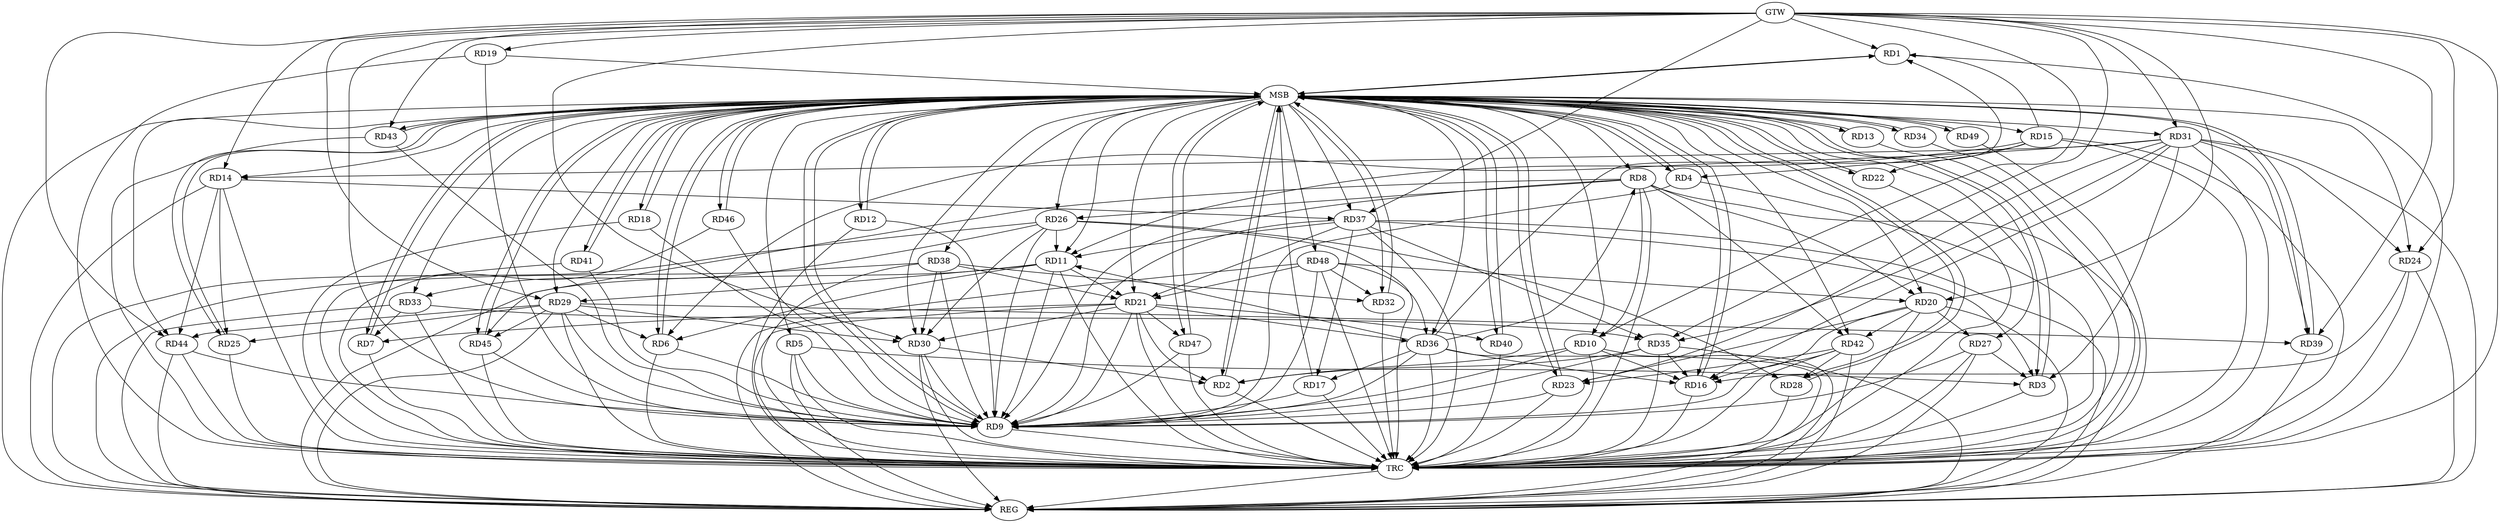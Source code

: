 strict digraph G {
  RD1 [ label="RD1" ];
  RD2 [ label="RD2" ];
  RD3 [ label="RD3" ];
  RD4 [ label="RD4" ];
  RD5 [ label="RD5" ];
  RD6 [ label="RD6" ];
  RD7 [ label="RD7" ];
  RD8 [ label="RD8" ];
  RD9 [ label="RD9" ];
  RD10 [ label="RD10" ];
  RD11 [ label="RD11" ];
  RD12 [ label="RD12" ];
  RD13 [ label="RD13" ];
  RD14 [ label="RD14" ];
  RD15 [ label="RD15" ];
  RD16 [ label="RD16" ];
  RD17 [ label="RD17" ];
  RD18 [ label="RD18" ];
  RD19 [ label="RD19" ];
  RD20 [ label="RD20" ];
  RD21 [ label="RD21" ];
  RD22 [ label="RD22" ];
  RD23 [ label="RD23" ];
  RD24 [ label="RD24" ];
  RD25 [ label="RD25" ];
  RD26 [ label="RD26" ];
  RD27 [ label="RD27" ];
  RD28 [ label="RD28" ];
  RD29 [ label="RD29" ];
  RD30 [ label="RD30" ];
  RD31 [ label="RD31" ];
  RD32 [ label="RD32" ];
  RD33 [ label="RD33" ];
  RD34 [ label="RD34" ];
  RD35 [ label="RD35" ];
  RD36 [ label="RD36" ];
  RD37 [ label="RD37" ];
  RD38 [ label="RD38" ];
  RD39 [ label="RD39" ];
  RD40 [ label="RD40" ];
  RD41 [ label="RD41" ];
  RD42 [ label="RD42" ];
  RD43 [ label="RD43" ];
  RD44 [ label="RD44" ];
  RD45 [ label="RD45" ];
  RD46 [ label="RD46" ];
  RD47 [ label="RD47" ];
  RD48 [ label="RD48" ];
  RD49 [ label="RD49" ];
  GTW [ label="GTW" ];
  REG [ label="REG" ];
  MSB [ label="MSB" ];
  TRC [ label="TRC" ];
  RD15 -> RD1;
  RD36 -> RD1;
  RD10 -> RD2;
  RD21 -> RD2;
  RD30 -> RD2;
  RD35 -> RD2;
  RD5 -> RD3;
  RD27 -> RD3;
  RD31 -> RD3;
  RD37 -> RD3;
  RD15 -> RD4;
  RD5 -> RD9;
  RD11 -> RD6;
  RD29 -> RD6;
  RD31 -> RD6;
  RD21 -> RD7;
  RD33 -> RD7;
  RD8 -> RD9;
  RD8 -> RD10;
  RD8 -> RD20;
  RD8 -> RD26;
  RD36 -> RD8;
  RD8 -> RD42;
  RD8 -> RD45;
  RD21 -> RD9;
  RD37 -> RD9;
  RD48 -> RD9;
  RD10 -> RD16;
  RD15 -> RD11;
  RD11 -> RD21;
  RD26 -> RD11;
  RD11 -> RD29;
  RD36 -> RD11;
  RD37 -> RD11;
  RD14 -> RD25;
  RD31 -> RD14;
  RD14 -> RD37;
  RD14 -> RD44;
  RD15 -> RD22;
  RD20 -> RD16;
  RD24 -> RD16;
  RD31 -> RD16;
  RD35 -> RD16;
  RD36 -> RD16;
  RD36 -> RD17;
  RD37 -> RD17;
  RD20 -> RD23;
  RD20 -> RD27;
  RD20 -> RD42;
  RD48 -> RD20;
  RD21 -> RD30;
  RD21 -> RD36;
  RD37 -> RD21;
  RD38 -> RD21;
  RD21 -> RD40;
  RD21 -> RD47;
  RD48 -> RD21;
  RD31 -> RD23;
  RD42 -> RD23;
  RD31 -> RD24;
  RD29 -> RD25;
  RD26 -> RD28;
  RD26 -> RD30;
  RD26 -> RD33;
  RD42 -> RD28;
  RD29 -> RD30;
  RD29 -> RD39;
  RD29 -> RD44;
  RD29 -> RD45;
  RD38 -> RD30;
  RD31 -> RD35;
  RD31 -> RD39;
  RD38 -> RD32;
  RD48 -> RD32;
  RD33 -> RD35;
  RD37 -> RD35;
  RD48 -> RD36;
  GTW -> RD10;
  GTW -> RD44;
  GTW -> RD31;
  GTW -> RD37;
  GTW -> RD9;
  GTW -> RD39;
  GTW -> RD20;
  GTW -> RD30;
  GTW -> RD24;
  GTW -> RD19;
  GTW -> RD43;
  GTW -> RD1;
  GTW -> RD35;
  GTW -> RD14;
  GTW -> RD29;
  RD5 -> REG;
  RD8 -> REG;
  RD10 -> REG;
  RD11 -> REG;
  RD14 -> REG;
  RD15 -> REG;
  RD20 -> REG;
  RD21 -> REG;
  RD24 -> REG;
  RD26 -> REG;
  RD27 -> REG;
  RD29 -> REG;
  RD30 -> REG;
  RD31 -> REG;
  RD33 -> REG;
  RD35 -> REG;
  RD36 -> REG;
  RD37 -> REG;
  RD38 -> REG;
  RD42 -> REG;
  RD44 -> REG;
  RD48 -> REG;
  RD1 -> MSB;
  MSB -> RD4;
  MSB -> RD24;
  MSB -> RD46;
  MSB -> REG;
  RD2 -> MSB;
  MSB -> RD3;
  MSB -> RD11;
  MSB -> RD12;
  MSB -> RD23;
  MSB -> RD25;
  RD3 -> MSB;
  MSB -> RD1;
  MSB -> RD9;
  MSB -> RD27;
  RD4 -> MSB;
  RD6 -> MSB;
  MSB -> RD40;
  RD7 -> MSB;
  MSB -> RD6;
  MSB -> RD16;
  MSB -> RD31;
  MSB -> RD44;
  RD9 -> MSB;
  MSB -> RD5;
  MSB -> RD21;
  MSB -> RD32;
  MSB -> RD43;
  RD12 -> MSB;
  MSB -> RD29;
  MSB -> RD42;
  RD13 -> MSB;
  MSB -> RD14;
  RD16 -> MSB;
  MSB -> RD10;
  MSB -> RD26;
  MSB -> RD36;
  MSB -> RD38;
  MSB -> RD39;
  RD17 -> MSB;
  MSB -> RD15;
  MSB -> RD18;
  RD18 -> MSB;
  MSB -> RD7;
  MSB -> RD30;
  RD19 -> MSB;
  MSB -> RD22;
  MSB -> RD28;
  MSB -> RD33;
  RD22 -> MSB;
  MSB -> RD8;
  MSB -> RD20;
  MSB -> RD45;
  RD23 -> MSB;
  MSB -> RD37;
  MSB -> RD41;
  RD25 -> MSB;
  MSB -> RD13;
  RD28 -> MSB;
  RD32 -> MSB;
  MSB -> RD48;
  RD34 -> MSB;
  MSB -> RD2;
  MSB -> RD49;
  RD39 -> MSB;
  RD40 -> MSB;
  RD41 -> MSB;
  RD43 -> MSB;
  RD45 -> MSB;
  RD46 -> MSB;
  MSB -> RD47;
  RD47 -> MSB;
  RD49 -> MSB;
  MSB -> RD34;
  RD1 -> TRC;
  RD2 -> TRC;
  RD3 -> TRC;
  RD4 -> TRC;
  RD5 -> TRC;
  RD6 -> TRC;
  RD7 -> TRC;
  RD8 -> TRC;
  RD9 -> TRC;
  RD10 -> TRC;
  RD11 -> TRC;
  RD12 -> TRC;
  RD13 -> TRC;
  RD14 -> TRC;
  RD15 -> TRC;
  RD16 -> TRC;
  RD17 -> TRC;
  RD18 -> TRC;
  RD19 -> TRC;
  RD20 -> TRC;
  RD21 -> TRC;
  RD22 -> TRC;
  RD23 -> TRC;
  RD24 -> TRC;
  RD25 -> TRC;
  RD26 -> TRC;
  RD27 -> TRC;
  RD28 -> TRC;
  RD29 -> TRC;
  RD30 -> TRC;
  RD31 -> TRC;
  RD32 -> TRC;
  RD33 -> TRC;
  RD34 -> TRC;
  RD35 -> TRC;
  RD36 -> TRC;
  RD37 -> TRC;
  RD38 -> TRC;
  RD39 -> TRC;
  RD40 -> TRC;
  RD41 -> TRC;
  RD42 -> TRC;
  RD43 -> TRC;
  RD44 -> TRC;
  RD45 -> TRC;
  RD46 -> TRC;
  RD47 -> TRC;
  RD48 -> TRC;
  RD49 -> TRC;
  GTW -> TRC;
  TRC -> REG;
  RD12 -> RD9;
  RD11 -> RD9;
  RD36 -> RD9;
  RD17 -> RD9;
  RD4 -> RD9;
  RD23 -> RD9;
  RD26 -> RD9;
  RD45 -> RD9;
  RD30 -> RD9;
  RD46 -> RD9;
  RD38 -> RD9;
  RD27 -> RD9;
  RD42 -> RD9;
  RD18 -> RD9;
  RD6 -> RD9;
  RD10 -> RD9;
  RD29 -> RD9;
  RD44 -> RD9;
  RD35 -> RD9;
  RD41 -> RD9;
  RD43 -> RD9;
  RD19 -> RD9;
  RD47 -> RD9;
}
